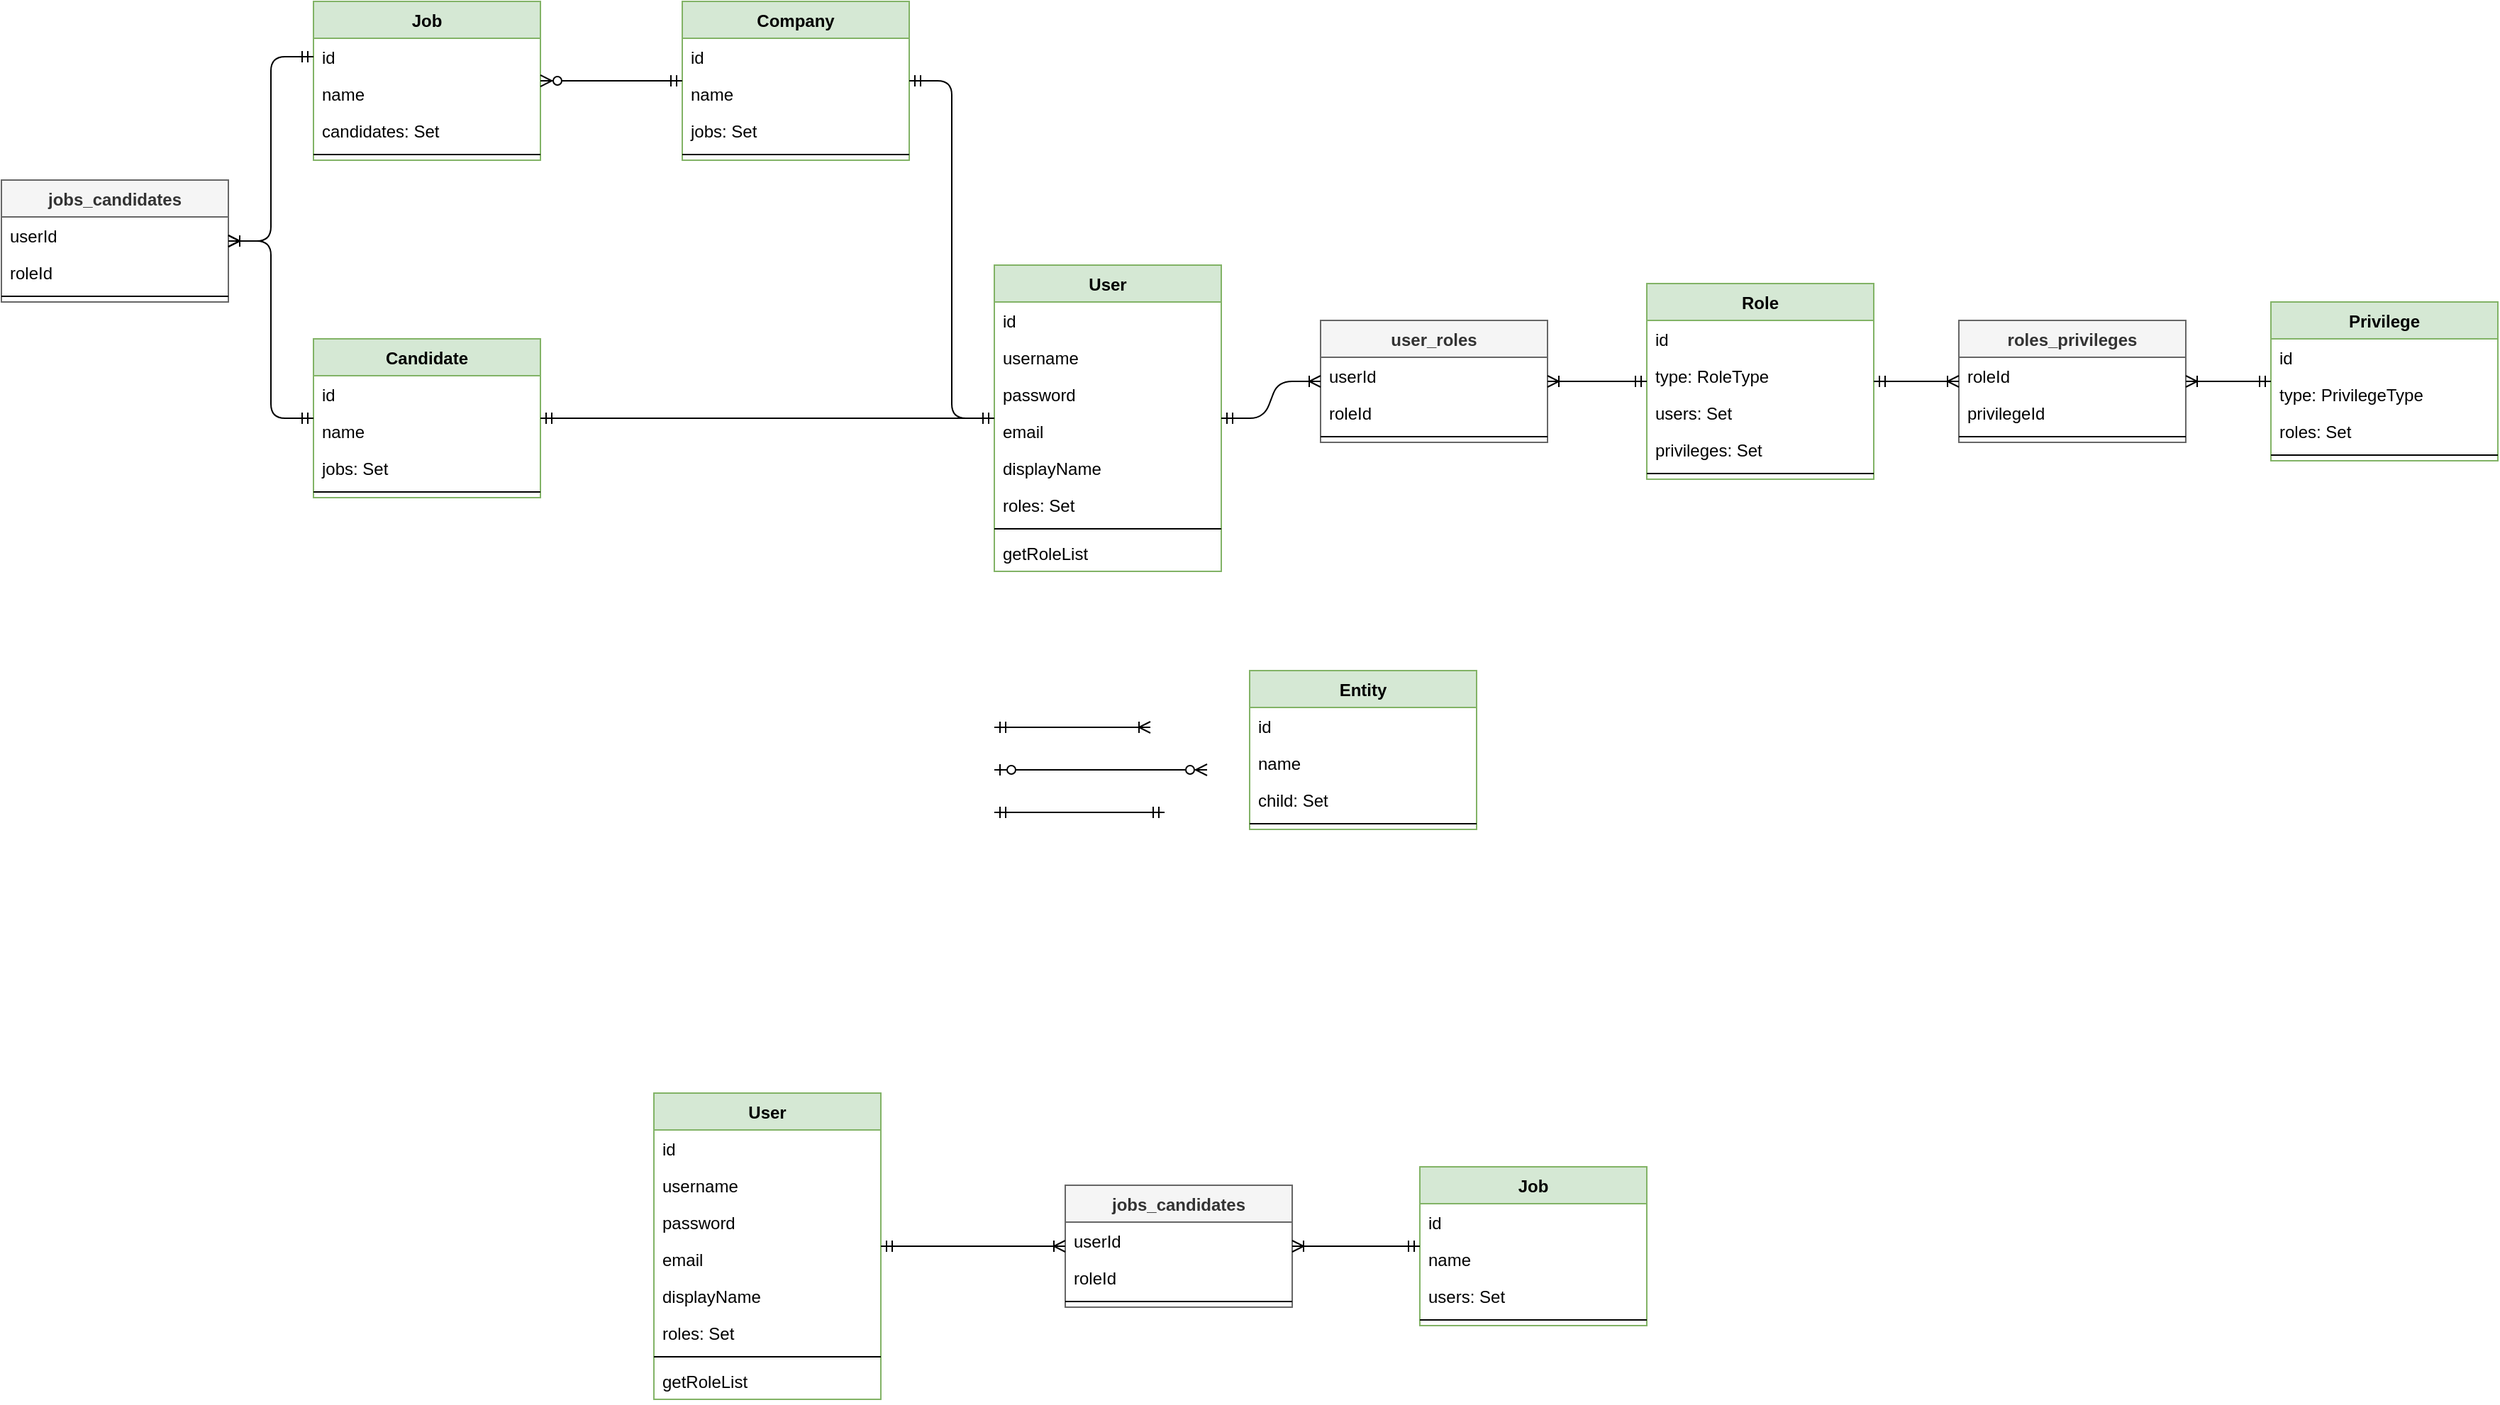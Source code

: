 <mxfile version="14.7.4" type="embed"><diagram id="i5EqHisbYSJkHFT17BLP" name="database model"><mxGraphModel dx="1260" dy="720" grid="1" gridSize="10" guides="1" tooltips="1" connect="1" arrows="1" fold="1" page="1" pageScale="1" pageWidth="850" pageHeight="1100" math="0" shadow="0"><root><mxCell id="dH9WCQ7nlKA_hNX_Mb0S-0"/><mxCell id="dH9WCQ7nlKA_hNX_Mb0S-1" parent="dH9WCQ7nlKA_hNX_Mb0S-0"/><mxCell id="dH9WCQ7nlKA_hNX_Mb0S-32" value="User" style="swimlane;fontStyle=1;align=center;verticalAlign=top;childLayout=stackLayout;horizontal=1;startSize=26;horizontalStack=0;resizeParent=1;resizeParentMax=0;resizeLast=0;collapsible=1;marginBottom=0;fillColor=#d5e8d4;strokeColor=#82b366;" parent="dH9WCQ7nlKA_hNX_Mb0S-1" vertex="1"><mxGeometry x="740" y="216" width="160" height="216" as="geometry"/></mxCell><mxCell id="dH9WCQ7nlKA_hNX_Mb0S-33" value="id" style="text;strokeColor=none;fillColor=none;align=left;verticalAlign=top;spacingLeft=4;spacingRight=4;overflow=hidden;rotatable=0;points=[[0,0.5],[1,0.5]];portConstraint=eastwest;" parent="dH9WCQ7nlKA_hNX_Mb0S-32" vertex="1"><mxGeometry y="26" width="160" height="26" as="geometry"/></mxCell><mxCell id="dH9WCQ7nlKA_hNX_Mb0S-34" value="username" style="text;strokeColor=none;fillColor=none;align=left;verticalAlign=top;spacingLeft=4;spacingRight=4;overflow=hidden;rotatable=0;points=[[0,0.5],[1,0.5]];portConstraint=eastwest;" parent="dH9WCQ7nlKA_hNX_Mb0S-32" vertex="1"><mxGeometry y="52" width="160" height="26" as="geometry"/></mxCell><mxCell id="dH9WCQ7nlKA_hNX_Mb0S-35" value="password" style="text;strokeColor=none;fillColor=none;align=left;verticalAlign=top;spacingLeft=4;spacingRight=4;overflow=hidden;rotatable=0;points=[[0,0.5],[1,0.5]];portConstraint=eastwest;" parent="dH9WCQ7nlKA_hNX_Mb0S-32" vertex="1"><mxGeometry y="78" width="160" height="26" as="geometry"/></mxCell><mxCell id="dH9WCQ7nlKA_hNX_Mb0S-36" value="email" style="text;strokeColor=none;fillColor=none;align=left;verticalAlign=top;spacingLeft=4;spacingRight=4;overflow=hidden;rotatable=0;points=[[0,0.5],[1,0.5]];portConstraint=eastwest;" parent="dH9WCQ7nlKA_hNX_Mb0S-32" vertex="1"><mxGeometry y="104" width="160" height="26" as="geometry"/></mxCell><mxCell id="dH9WCQ7nlKA_hNX_Mb0S-37" value="displayName" style="text;strokeColor=none;fillColor=none;align=left;verticalAlign=top;spacingLeft=4;spacingRight=4;overflow=hidden;rotatable=0;points=[[0,0.5],[1,0.5]];portConstraint=eastwest;" parent="dH9WCQ7nlKA_hNX_Mb0S-32" vertex="1"><mxGeometry y="130" width="160" height="26" as="geometry"/></mxCell><mxCell id="dH9WCQ7nlKA_hNX_Mb0S-38" value="roles: Set" style="text;strokeColor=none;fillColor=none;align=left;verticalAlign=top;spacingLeft=4;spacingRight=4;overflow=hidden;rotatable=0;points=[[0,0.5],[1,0.5]];portConstraint=eastwest;" parent="dH9WCQ7nlKA_hNX_Mb0S-32" vertex="1"><mxGeometry y="156" width="160" height="26" as="geometry"/></mxCell><mxCell id="dH9WCQ7nlKA_hNX_Mb0S-40" value="" style="line;strokeWidth=1;fillColor=none;align=left;verticalAlign=middle;spacingTop=-1;spacingLeft=3;spacingRight=3;rotatable=0;labelPosition=right;points=[];portConstraint=eastwest;" parent="dH9WCQ7nlKA_hNX_Mb0S-32" vertex="1"><mxGeometry y="182" width="160" height="8" as="geometry"/></mxCell><mxCell id="dH9WCQ7nlKA_hNX_Mb0S-41" value="getRoleList" style="text;strokeColor=none;fillColor=none;align=left;verticalAlign=top;spacingLeft=4;spacingRight=4;overflow=hidden;rotatable=0;points=[[0,0.5],[1,0.5]];portConstraint=eastwest;" parent="dH9WCQ7nlKA_hNX_Mb0S-32" vertex="1"><mxGeometry y="190" width="160" height="26" as="geometry"/></mxCell><mxCell id="dH9WCQ7nlKA_hNX_Mb0S-52" value="" style="edgeStyle=entityRelationEdgeStyle;fontSize=12;html=1;endArrow=ERzeroToMany;startArrow=ERzeroToOne;" parent="dH9WCQ7nlKA_hNX_Mb0S-1" edge="1"><mxGeometry width="100" height="100" relative="1" as="geometry"><mxPoint x="740" y="572" as="sourcePoint"/><mxPoint x="890" y="572" as="targetPoint"/></mxGeometry></mxCell><mxCell id="dH9WCQ7nlKA_hNX_Mb0S-55" value="Role" style="swimlane;fontStyle=1;align=center;verticalAlign=top;childLayout=stackLayout;horizontal=1;startSize=26;horizontalStack=0;resizeParent=1;resizeParentMax=0;resizeLast=0;collapsible=1;marginBottom=0;fillColor=#d5e8d4;strokeColor=#82b366;" parent="dH9WCQ7nlKA_hNX_Mb0S-1" vertex="1"><mxGeometry x="1200" y="229" width="160" height="138" as="geometry"/></mxCell><mxCell id="dH9WCQ7nlKA_hNX_Mb0S-56" value="id" style="text;strokeColor=none;fillColor=none;align=left;verticalAlign=top;spacingLeft=4;spacingRight=4;overflow=hidden;rotatable=0;points=[[0,0.5],[1,0.5]];portConstraint=eastwest;" parent="dH9WCQ7nlKA_hNX_Mb0S-55" vertex="1"><mxGeometry y="26" width="160" height="26" as="geometry"/></mxCell><mxCell id="dH9WCQ7nlKA_hNX_Mb0S-57" value="type: RoleType" style="text;strokeColor=none;fillColor=none;align=left;verticalAlign=top;spacingLeft=4;spacingRight=4;overflow=hidden;rotatable=0;points=[[0,0.5],[1,0.5]];portConstraint=eastwest;" parent="dH9WCQ7nlKA_hNX_Mb0S-55" vertex="1"><mxGeometry y="52" width="160" height="26" as="geometry"/></mxCell><mxCell id="dH9WCQ7nlKA_hNX_Mb0S-58" value="users: Set" style="text;strokeColor=none;fillColor=none;align=left;verticalAlign=top;spacingLeft=4;spacingRight=4;overflow=hidden;rotatable=0;points=[[0,0.5],[1,0.5]];portConstraint=eastwest;" parent="dH9WCQ7nlKA_hNX_Mb0S-55" vertex="1"><mxGeometry y="78" width="160" height="26" as="geometry"/></mxCell><mxCell id="dH9WCQ7nlKA_hNX_Mb0S-59" value="privileges: Set" style="text;strokeColor=none;fillColor=none;align=left;verticalAlign=top;spacingLeft=4;spacingRight=4;overflow=hidden;rotatable=0;points=[[0,0.5],[1,0.5]];portConstraint=eastwest;" parent="dH9WCQ7nlKA_hNX_Mb0S-55" vertex="1"><mxGeometry y="104" width="160" height="26" as="geometry"/></mxCell><mxCell id="dH9WCQ7nlKA_hNX_Mb0S-60" value="" style="line;strokeWidth=1;fillColor=none;align=left;verticalAlign=middle;spacingTop=-1;spacingLeft=3;spacingRight=3;rotatable=0;labelPosition=right;points=[];portConstraint=eastwest;" parent="dH9WCQ7nlKA_hNX_Mb0S-55" vertex="1"><mxGeometry y="130" width="160" height="8" as="geometry"/></mxCell><mxCell id="dH9WCQ7nlKA_hNX_Mb0S-61" value="Privilege" style="swimlane;fontStyle=1;align=center;verticalAlign=top;childLayout=stackLayout;horizontal=1;startSize=26;horizontalStack=0;resizeParent=1;resizeParentMax=0;resizeLast=0;collapsible=1;marginBottom=0;fillColor=#d5e8d4;strokeColor=#82b366;" parent="dH9WCQ7nlKA_hNX_Mb0S-1" vertex="1"><mxGeometry x="1640" y="242" width="160" height="112" as="geometry"/></mxCell><mxCell id="dH9WCQ7nlKA_hNX_Mb0S-62" value="id" style="text;strokeColor=none;fillColor=none;align=left;verticalAlign=top;spacingLeft=4;spacingRight=4;overflow=hidden;rotatable=0;points=[[0,0.5],[1,0.5]];portConstraint=eastwest;" parent="dH9WCQ7nlKA_hNX_Mb0S-61" vertex="1"><mxGeometry y="26" width="160" height="26" as="geometry"/></mxCell><mxCell id="dH9WCQ7nlKA_hNX_Mb0S-63" value="type: PrivilegeType" style="text;strokeColor=none;fillColor=none;align=left;verticalAlign=top;spacingLeft=4;spacingRight=4;overflow=hidden;rotatable=0;points=[[0,0.5],[1,0.5]];portConstraint=eastwest;" parent="dH9WCQ7nlKA_hNX_Mb0S-61" vertex="1"><mxGeometry y="52" width="160" height="26" as="geometry"/></mxCell><mxCell id="dH9WCQ7nlKA_hNX_Mb0S-64" value="roles: Set" style="text;strokeColor=none;fillColor=none;align=left;verticalAlign=top;spacingLeft=4;spacingRight=4;overflow=hidden;rotatable=0;points=[[0,0.5],[1,0.5]];portConstraint=eastwest;" parent="dH9WCQ7nlKA_hNX_Mb0S-61" vertex="1"><mxGeometry y="78" width="160" height="26" as="geometry"/></mxCell><mxCell id="dH9WCQ7nlKA_hNX_Mb0S-65" value="" style="line;strokeWidth=1;fillColor=none;align=left;verticalAlign=middle;spacingTop=-1;spacingLeft=3;spacingRight=3;rotatable=0;labelPosition=right;points=[];portConstraint=eastwest;" parent="dH9WCQ7nlKA_hNX_Mb0S-61" vertex="1"><mxGeometry y="104" width="160" height="8" as="geometry"/></mxCell><mxCell id="dH9WCQ7nlKA_hNX_Mb0S-66" value="roles_privileges" style="swimlane;fontStyle=1;align=center;verticalAlign=top;childLayout=stackLayout;horizontal=1;startSize=26;horizontalStack=0;resizeParent=1;resizeParentMax=0;resizeLast=0;collapsible=1;marginBottom=0;fillColor=#f5f5f5;strokeColor=#666666;fontColor=#333333;" parent="dH9WCQ7nlKA_hNX_Mb0S-1" vertex="1"><mxGeometry x="1420" y="255" width="160" height="86" as="geometry"/></mxCell><mxCell id="dH9WCQ7nlKA_hNX_Mb0S-67" value="roleId" style="text;strokeColor=none;fillColor=none;align=left;verticalAlign=top;spacingLeft=4;spacingRight=4;overflow=hidden;rotatable=0;points=[[0,0.5],[1,0.5]];portConstraint=eastwest;" parent="dH9WCQ7nlKA_hNX_Mb0S-66" vertex="1"><mxGeometry y="26" width="160" height="26" as="geometry"/></mxCell><mxCell id="dH9WCQ7nlKA_hNX_Mb0S-68" value="privilegeId" style="text;strokeColor=none;fillColor=none;align=left;verticalAlign=top;spacingLeft=4;spacingRight=4;overflow=hidden;rotatable=0;points=[[0,0.5],[1,0.5]];portConstraint=eastwest;" parent="dH9WCQ7nlKA_hNX_Mb0S-66" vertex="1"><mxGeometry y="52" width="160" height="26" as="geometry"/></mxCell><mxCell id="dH9WCQ7nlKA_hNX_Mb0S-69" value="" style="line;strokeWidth=1;fillColor=none;align=left;verticalAlign=middle;spacingTop=-1;spacingLeft=3;spacingRight=3;rotatable=0;labelPosition=right;points=[];portConstraint=eastwest;" parent="dH9WCQ7nlKA_hNX_Mb0S-66" vertex="1"><mxGeometry y="78" width="160" height="8" as="geometry"/></mxCell><mxCell id="dH9WCQ7nlKA_hNX_Mb0S-70" value="user_roles" style="swimlane;fontStyle=1;align=center;verticalAlign=top;childLayout=stackLayout;horizontal=1;startSize=26;horizontalStack=0;resizeParent=1;resizeParentMax=0;resizeLast=0;collapsible=1;marginBottom=0;fillColor=#f5f5f5;strokeColor=#666666;fontColor=#333333;" parent="dH9WCQ7nlKA_hNX_Mb0S-1" vertex="1"><mxGeometry x="970" y="255" width="160" height="86" as="geometry"/></mxCell><mxCell id="dH9WCQ7nlKA_hNX_Mb0S-71" value="userId" style="text;strokeColor=none;fillColor=none;align=left;verticalAlign=top;spacingLeft=4;spacingRight=4;overflow=hidden;rotatable=0;points=[[0,0.5],[1,0.5]];portConstraint=eastwest;" parent="dH9WCQ7nlKA_hNX_Mb0S-70" vertex="1"><mxGeometry y="26" width="160" height="26" as="geometry"/></mxCell><mxCell id="dH9WCQ7nlKA_hNX_Mb0S-72" value="roleId" style="text;strokeColor=none;fillColor=none;align=left;verticalAlign=top;spacingLeft=4;spacingRight=4;overflow=hidden;rotatable=0;points=[[0,0.5],[1,0.5]];portConstraint=eastwest;" parent="dH9WCQ7nlKA_hNX_Mb0S-70" vertex="1"><mxGeometry y="52" width="160" height="26" as="geometry"/></mxCell><mxCell id="dH9WCQ7nlKA_hNX_Mb0S-73" value="" style="line;strokeWidth=1;fillColor=none;align=left;verticalAlign=middle;spacingTop=-1;spacingLeft=3;spacingRight=3;rotatable=0;labelPosition=right;points=[];portConstraint=eastwest;" parent="dH9WCQ7nlKA_hNX_Mb0S-70" vertex="1"><mxGeometry y="78" width="160" height="8" as="geometry"/></mxCell><mxCell id="dH9WCQ7nlKA_hNX_Mb0S-74" value="" style="edgeStyle=entityRelationEdgeStyle;fontSize=12;html=1;endArrow=ERoneToMany;startArrow=ERmandOne;" parent="dH9WCQ7nlKA_hNX_Mb0S-1" source="dH9WCQ7nlKA_hNX_Mb0S-32" target="dH9WCQ7nlKA_hNX_Mb0S-70" edge="1"><mxGeometry width="100" height="100" relative="1" as="geometry"><mxPoint x="990" y="382" as="sourcePoint"/><mxPoint x="1090" y="382" as="targetPoint"/></mxGeometry></mxCell><mxCell id="dH9WCQ7nlKA_hNX_Mb0S-75" value="" style="edgeStyle=entityRelationEdgeStyle;fontSize=12;html=1;endArrow=ERoneToMany;startArrow=ERmandOne;" parent="dH9WCQ7nlKA_hNX_Mb0S-1" source="dH9WCQ7nlKA_hNX_Mb0S-55" target="dH9WCQ7nlKA_hNX_Mb0S-70" edge="1"><mxGeometry width="100" height="100" relative="1" as="geometry"><mxPoint x="1170" y="352" as="sourcePoint"/><mxPoint x="1130" y="445" as="targetPoint"/></mxGeometry></mxCell><mxCell id="dH9WCQ7nlKA_hNX_Mb0S-76" value="" style="edgeStyle=entityRelationEdgeStyle;fontSize=12;html=1;endArrow=ERoneToMany;startArrow=ERmandOne;" parent="dH9WCQ7nlKA_hNX_Mb0S-1" source="dH9WCQ7nlKA_hNX_Mb0S-55" target="dH9WCQ7nlKA_hNX_Mb0S-66" edge="1"><mxGeometry width="100" height="100" relative="1" as="geometry"><mxPoint x="1290" y="481.0" as="sourcePoint"/><mxPoint x="1360" y="442" as="targetPoint"/></mxGeometry></mxCell><mxCell id="dH9WCQ7nlKA_hNX_Mb0S-77" value="" style="edgeStyle=entityRelationEdgeStyle;fontSize=12;html=1;endArrow=ERoneToMany;startArrow=ERmandOne;" parent="dH9WCQ7nlKA_hNX_Mb0S-1" source="dH9WCQ7nlKA_hNX_Mb0S-61" target="dH9WCQ7nlKA_hNX_Mb0S-66" edge="1"><mxGeometry width="100" height="100" relative="1" as="geometry"><mxPoint x="1630" y="562.0" as="sourcePoint"/><mxPoint x="1520" y="562" as="targetPoint"/></mxGeometry></mxCell><mxCell id="dH9WCQ7nlKA_hNX_Mb0S-78" value="" style="edgeStyle=entityRelationEdgeStyle;fontSize=12;html=1;endArrow=ERoneToMany;startArrow=ERmandOne;" parent="dH9WCQ7nlKA_hNX_Mb0S-1" edge="1"><mxGeometry width="100" height="100" relative="1" as="geometry"><mxPoint x="740" y="542" as="sourcePoint"/><mxPoint x="850" y="542" as="targetPoint"/></mxGeometry></mxCell><mxCell id="dH9WCQ7nlKA_hNX_Mb0S-79" value="Job" style="swimlane;fontStyle=1;align=center;verticalAlign=top;childLayout=stackLayout;horizontal=1;startSize=26;horizontalStack=0;resizeParent=1;resizeParentMax=0;resizeLast=0;collapsible=1;marginBottom=0;fillColor=#d5e8d4;strokeColor=#82b366;" parent="dH9WCQ7nlKA_hNX_Mb0S-1" vertex="1"><mxGeometry x="260" y="30" width="160" height="112" as="geometry"/></mxCell><mxCell id="dH9WCQ7nlKA_hNX_Mb0S-80" value="id" style="text;strokeColor=none;fillColor=none;align=left;verticalAlign=top;spacingLeft=4;spacingRight=4;overflow=hidden;rotatable=0;points=[[0,0.5],[1,0.5]];portConstraint=eastwest;" parent="dH9WCQ7nlKA_hNX_Mb0S-79" vertex="1"><mxGeometry y="26" width="160" height="26" as="geometry"/></mxCell><mxCell id="dH9WCQ7nlKA_hNX_Mb0S-84" value="name" style="text;strokeColor=none;fillColor=none;align=left;verticalAlign=top;spacingLeft=4;spacingRight=4;overflow=hidden;rotatable=0;points=[[0,0.5],[1,0.5]];portConstraint=eastwest;" parent="dH9WCQ7nlKA_hNX_Mb0S-79" vertex="1"><mxGeometry y="52" width="160" height="26" as="geometry"/></mxCell><mxCell id="dH9WCQ7nlKA_hNX_Mb0S-85" value="candidates: Set" style="text;strokeColor=none;fillColor=none;align=left;verticalAlign=top;spacingLeft=4;spacingRight=4;overflow=hidden;rotatable=0;points=[[0,0.5],[1,0.5]];portConstraint=eastwest;" parent="dH9WCQ7nlKA_hNX_Mb0S-79" vertex="1"><mxGeometry y="78" width="160" height="26" as="geometry"/></mxCell><mxCell id="dH9WCQ7nlKA_hNX_Mb0S-87" value="" style="line;strokeWidth=1;fillColor=none;align=left;verticalAlign=middle;spacingTop=-1;spacingLeft=3;spacingRight=3;rotatable=0;labelPosition=right;points=[];portConstraint=eastwest;" parent="dH9WCQ7nlKA_hNX_Mb0S-79" vertex="1"><mxGeometry y="104" width="160" height="8" as="geometry"/></mxCell><mxCell id="dH9WCQ7nlKA_hNX_Mb0S-89" value="Entity" style="swimlane;fontStyle=1;align=center;verticalAlign=top;childLayout=stackLayout;horizontal=1;startSize=26;horizontalStack=0;resizeParent=1;resizeParentMax=0;resizeLast=0;collapsible=1;marginBottom=0;fillColor=#d5e8d4;strokeColor=#82b366;" parent="dH9WCQ7nlKA_hNX_Mb0S-1" vertex="1"><mxGeometry x="920" y="502" width="160" height="112" as="geometry"/></mxCell><mxCell id="dH9WCQ7nlKA_hNX_Mb0S-90" value="id" style="text;strokeColor=none;fillColor=none;align=left;verticalAlign=top;spacingLeft=4;spacingRight=4;overflow=hidden;rotatable=0;points=[[0,0.5],[1,0.5]];portConstraint=eastwest;" parent="dH9WCQ7nlKA_hNX_Mb0S-89" vertex="1"><mxGeometry y="26" width="160" height="26" as="geometry"/></mxCell><mxCell id="dH9WCQ7nlKA_hNX_Mb0S-91" value="name" style="text;strokeColor=none;fillColor=none;align=left;verticalAlign=top;spacingLeft=4;spacingRight=4;overflow=hidden;rotatable=0;points=[[0,0.5],[1,0.5]];portConstraint=eastwest;" parent="dH9WCQ7nlKA_hNX_Mb0S-89" vertex="1"><mxGeometry y="52" width="160" height="26" as="geometry"/></mxCell><mxCell id="dH9WCQ7nlKA_hNX_Mb0S-92" value="child: Set" style="text;strokeColor=none;fillColor=none;align=left;verticalAlign=top;spacingLeft=4;spacingRight=4;overflow=hidden;rotatable=0;points=[[0,0.5],[1,0.5]];portConstraint=eastwest;" parent="dH9WCQ7nlKA_hNX_Mb0S-89" vertex="1"><mxGeometry y="78" width="160" height="26" as="geometry"/></mxCell><mxCell id="dH9WCQ7nlKA_hNX_Mb0S-93" value="" style="line;strokeWidth=1;fillColor=none;align=left;verticalAlign=middle;spacingTop=-1;spacingLeft=3;spacingRight=3;rotatable=0;labelPosition=right;points=[];portConstraint=eastwest;" parent="dH9WCQ7nlKA_hNX_Mb0S-89" vertex="1"><mxGeometry y="104" width="160" height="8" as="geometry"/></mxCell><mxCell id="dH9WCQ7nlKA_hNX_Mb0S-94" value="Candidate" style="swimlane;fontStyle=1;align=center;verticalAlign=top;childLayout=stackLayout;horizontal=1;startSize=26;horizontalStack=0;resizeParent=1;resizeParentMax=0;resizeLast=0;collapsible=1;marginBottom=0;fillColor=#d5e8d4;strokeColor=#82b366;" parent="dH9WCQ7nlKA_hNX_Mb0S-1" vertex="1"><mxGeometry x="260" y="268" width="160" height="112" as="geometry"/></mxCell><mxCell id="dH9WCQ7nlKA_hNX_Mb0S-95" value="id" style="text;strokeColor=none;fillColor=none;align=left;verticalAlign=top;spacingLeft=4;spacingRight=4;overflow=hidden;rotatable=0;points=[[0,0.5],[1,0.5]];portConstraint=eastwest;" parent="dH9WCQ7nlKA_hNX_Mb0S-94" vertex="1"><mxGeometry y="26" width="160" height="26" as="geometry"/></mxCell><mxCell id="dH9WCQ7nlKA_hNX_Mb0S-96" value="name" style="text;strokeColor=none;fillColor=none;align=left;verticalAlign=top;spacingLeft=4;spacingRight=4;overflow=hidden;rotatable=0;points=[[0,0.5],[1,0.5]];portConstraint=eastwest;" parent="dH9WCQ7nlKA_hNX_Mb0S-94" vertex="1"><mxGeometry y="52" width="160" height="26" as="geometry"/></mxCell><mxCell id="dH9WCQ7nlKA_hNX_Mb0S-97" value="jobs: Set" style="text;strokeColor=none;fillColor=none;align=left;verticalAlign=top;spacingLeft=4;spacingRight=4;overflow=hidden;rotatable=0;points=[[0,0.5],[1,0.5]];portConstraint=eastwest;" parent="dH9WCQ7nlKA_hNX_Mb0S-94" vertex="1"><mxGeometry y="78" width="160" height="26" as="geometry"/></mxCell><mxCell id="dH9WCQ7nlKA_hNX_Mb0S-98" value="" style="line;strokeWidth=1;fillColor=none;align=left;verticalAlign=middle;spacingTop=-1;spacingLeft=3;spacingRight=3;rotatable=0;labelPosition=right;points=[];portConstraint=eastwest;" parent="dH9WCQ7nlKA_hNX_Mb0S-94" vertex="1"><mxGeometry y="104" width="160" height="8" as="geometry"/></mxCell><mxCell id="dH9WCQ7nlKA_hNX_Mb0S-99" value="Company" style="swimlane;fontStyle=1;align=center;verticalAlign=top;childLayout=stackLayout;horizontal=1;startSize=26;horizontalStack=0;resizeParent=1;resizeParentMax=0;resizeLast=0;collapsible=1;marginBottom=0;fillColor=#d5e8d4;strokeColor=#82b366;" parent="dH9WCQ7nlKA_hNX_Mb0S-1" vertex="1"><mxGeometry x="520" y="30" width="160" height="112" as="geometry"/></mxCell><mxCell id="dH9WCQ7nlKA_hNX_Mb0S-100" value="id" style="text;strokeColor=none;fillColor=none;align=left;verticalAlign=top;spacingLeft=4;spacingRight=4;overflow=hidden;rotatable=0;points=[[0,0.5],[1,0.5]];portConstraint=eastwest;" parent="dH9WCQ7nlKA_hNX_Mb0S-99" vertex="1"><mxGeometry y="26" width="160" height="26" as="geometry"/></mxCell><mxCell id="dH9WCQ7nlKA_hNX_Mb0S-101" value="name" style="text;strokeColor=none;fillColor=none;align=left;verticalAlign=top;spacingLeft=4;spacingRight=4;overflow=hidden;rotatable=0;points=[[0,0.5],[1,0.5]];portConstraint=eastwest;" parent="dH9WCQ7nlKA_hNX_Mb0S-99" vertex="1"><mxGeometry y="52" width="160" height="26" as="geometry"/></mxCell><mxCell id="dH9WCQ7nlKA_hNX_Mb0S-102" value="jobs: Set" style="text;strokeColor=none;fillColor=none;align=left;verticalAlign=top;spacingLeft=4;spacingRight=4;overflow=hidden;rotatable=0;points=[[0,0.5],[1,0.5]];portConstraint=eastwest;" parent="dH9WCQ7nlKA_hNX_Mb0S-99" vertex="1"><mxGeometry y="78" width="160" height="26" as="geometry"/></mxCell><mxCell id="dH9WCQ7nlKA_hNX_Mb0S-103" value="" style="line;strokeWidth=1;fillColor=none;align=left;verticalAlign=middle;spacingTop=-1;spacingLeft=3;spacingRight=3;rotatable=0;labelPosition=right;points=[];portConstraint=eastwest;" parent="dH9WCQ7nlKA_hNX_Mb0S-99" vertex="1"><mxGeometry y="104" width="160" height="8" as="geometry"/></mxCell><mxCell id="dH9WCQ7nlKA_hNX_Mb0S-104" value="" style="edgeStyle=entityRelationEdgeStyle;fontSize=12;html=1;endArrow=ERzeroToMany;startArrow=ERmandOne;" parent="dH9WCQ7nlKA_hNX_Mb0S-1" source="dH9WCQ7nlKA_hNX_Mb0S-99" target="dH9WCQ7nlKA_hNX_Mb0S-79" edge="1"><mxGeometry width="100" height="100" relative="1" as="geometry"><mxPoint x="585" y="370" as="sourcePoint"/><mxPoint x="715" y="370" as="targetPoint"/></mxGeometry></mxCell><mxCell id="dH9WCQ7nlKA_hNX_Mb0S-105" value="jobs_candidates" style="swimlane;fontStyle=1;align=center;verticalAlign=top;childLayout=stackLayout;horizontal=1;startSize=26;horizontalStack=0;resizeParent=1;resizeParentMax=0;resizeLast=0;collapsible=1;marginBottom=0;fillColor=#f5f5f5;strokeColor=#666666;fontColor=#333333;" parent="dH9WCQ7nlKA_hNX_Mb0S-1" vertex="1"><mxGeometry x="40" y="156" width="160" height="86" as="geometry"/></mxCell><mxCell id="dH9WCQ7nlKA_hNX_Mb0S-106" value="userId" style="text;strokeColor=none;fillColor=none;align=left;verticalAlign=top;spacingLeft=4;spacingRight=4;overflow=hidden;rotatable=0;points=[[0,0.5],[1,0.5]];portConstraint=eastwest;" parent="dH9WCQ7nlKA_hNX_Mb0S-105" vertex="1"><mxGeometry y="26" width="160" height="26" as="geometry"/></mxCell><mxCell id="dH9WCQ7nlKA_hNX_Mb0S-107" value="roleId" style="text;strokeColor=none;fillColor=none;align=left;verticalAlign=top;spacingLeft=4;spacingRight=4;overflow=hidden;rotatable=0;points=[[0,0.5],[1,0.5]];portConstraint=eastwest;" parent="dH9WCQ7nlKA_hNX_Mb0S-105" vertex="1"><mxGeometry y="52" width="160" height="26" as="geometry"/></mxCell><mxCell id="dH9WCQ7nlKA_hNX_Mb0S-108" value="" style="line;strokeWidth=1;fillColor=none;align=left;verticalAlign=middle;spacingTop=-1;spacingLeft=3;spacingRight=3;rotatable=0;labelPosition=right;points=[];portConstraint=eastwest;" parent="dH9WCQ7nlKA_hNX_Mb0S-105" vertex="1"><mxGeometry y="78" width="160" height="8" as="geometry"/></mxCell><mxCell id="dH9WCQ7nlKA_hNX_Mb0S-110" value="" style="edgeStyle=entityRelationEdgeStyle;fontSize=12;html=1;endArrow=ERoneToMany;startArrow=ERmandOne;exitX=0;exitY=0.5;exitDx=0;exitDy=0;" parent="dH9WCQ7nlKA_hNX_Mb0S-1" source="dH9WCQ7nlKA_hNX_Mb0S-80" target="dH9WCQ7nlKA_hNX_Mb0S-105" edge="1"><mxGeometry width="100" height="100" relative="1" as="geometry"><mxPoint x="-90" y="95" as="sourcePoint"/><mxPoint x="780" y="410" as="targetPoint"/></mxGeometry></mxCell><mxCell id="dH9WCQ7nlKA_hNX_Mb0S-111" value="" style="edgeStyle=entityRelationEdgeStyle;fontSize=12;html=1;endArrow=ERoneToMany;startArrow=ERmandOne;" parent="dH9WCQ7nlKA_hNX_Mb0S-1" source="dH9WCQ7nlKA_hNX_Mb0S-94" target="dH9WCQ7nlKA_hNX_Mb0S-105" edge="1"><mxGeometry width="100" height="100" relative="1" as="geometry"><mxPoint x="500" y="440" as="sourcePoint"/><mxPoint x="500" y="571" as="targetPoint"/></mxGeometry></mxCell><mxCell id="dH9WCQ7nlKA_hNX_Mb0S-112" value="" style="edgeStyle=entityRelationEdgeStyle;fontSize=12;html=1;endArrow=ERmandOne;startArrow=ERmandOne;" parent="dH9WCQ7nlKA_hNX_Mb0S-1" edge="1"><mxGeometry width="100" height="100" relative="1" as="geometry"><mxPoint x="740" y="602" as="sourcePoint"/><mxPoint x="860" y="602" as="targetPoint"/></mxGeometry></mxCell><mxCell id="dH9WCQ7nlKA_hNX_Mb0S-113" value="" style="edgeStyle=entityRelationEdgeStyle;fontSize=12;html=1;endArrow=ERmandOne;startArrow=ERmandOne;" parent="dH9WCQ7nlKA_hNX_Mb0S-1" source="dH9WCQ7nlKA_hNX_Mb0S-94" target="dH9WCQ7nlKA_hNX_Mb0S-32" edge="1"><mxGeometry width="100" height="100" relative="1" as="geometry"><mxPoint x="400" y="592" as="sourcePoint"/><mxPoint x="520" y="592" as="targetPoint"/></mxGeometry></mxCell><mxCell id="0" value="" style="edgeStyle=entityRelationEdgeStyle;fontSize=12;html=1;endArrow=ERmandOne;startArrow=ERmandOne;" parent="dH9WCQ7nlKA_hNX_Mb0S-1" source="dH9WCQ7nlKA_hNX_Mb0S-99" target="dH9WCQ7nlKA_hNX_Mb0S-32" edge="1"><mxGeometry width="100" height="100" relative="1" as="geometry"><mxPoint x="650" y="60" as="sourcePoint"/><mxPoint x="760" y="125" as="targetPoint"/></mxGeometry></mxCell><mxCell id="1" value="User" style="swimlane;fontStyle=1;align=center;verticalAlign=top;childLayout=stackLayout;horizontal=1;startSize=26;horizontalStack=0;resizeParent=1;resizeParentMax=0;resizeLast=0;collapsible=1;marginBottom=0;fillColor=#d5e8d4;strokeColor=#82b366;" parent="dH9WCQ7nlKA_hNX_Mb0S-1" vertex="1"><mxGeometry x="500" y="800" width="160" height="216" as="geometry"/></mxCell><mxCell id="2" value="id" style="text;strokeColor=none;fillColor=none;align=left;verticalAlign=top;spacingLeft=4;spacingRight=4;overflow=hidden;rotatable=0;points=[[0,0.5],[1,0.5]];portConstraint=eastwest;" parent="1" vertex="1"><mxGeometry y="26" width="160" height="26" as="geometry"/></mxCell><mxCell id="3" value="username" style="text;strokeColor=none;fillColor=none;align=left;verticalAlign=top;spacingLeft=4;spacingRight=4;overflow=hidden;rotatable=0;points=[[0,0.5],[1,0.5]];portConstraint=eastwest;" parent="1" vertex="1"><mxGeometry y="52" width="160" height="26" as="geometry"/></mxCell><mxCell id="4" value="password" style="text;strokeColor=none;fillColor=none;align=left;verticalAlign=top;spacingLeft=4;spacingRight=4;overflow=hidden;rotatable=0;points=[[0,0.5],[1,0.5]];portConstraint=eastwest;" parent="1" vertex="1"><mxGeometry y="78" width="160" height="26" as="geometry"/></mxCell><mxCell id="5" value="email" style="text;strokeColor=none;fillColor=none;align=left;verticalAlign=top;spacingLeft=4;spacingRight=4;overflow=hidden;rotatable=0;points=[[0,0.5],[1,0.5]];portConstraint=eastwest;" parent="1" vertex="1"><mxGeometry y="104" width="160" height="26" as="geometry"/></mxCell><mxCell id="6" value="displayName" style="text;strokeColor=none;fillColor=none;align=left;verticalAlign=top;spacingLeft=4;spacingRight=4;overflow=hidden;rotatable=0;points=[[0,0.5],[1,0.5]];portConstraint=eastwest;" parent="1" vertex="1"><mxGeometry y="130" width="160" height="26" as="geometry"/></mxCell><mxCell id="7" value="roles: Set" style="text;strokeColor=none;fillColor=none;align=left;verticalAlign=top;spacingLeft=4;spacingRight=4;overflow=hidden;rotatable=0;points=[[0,0.5],[1,0.5]];portConstraint=eastwest;" parent="1" vertex="1"><mxGeometry y="156" width="160" height="26" as="geometry"/></mxCell><mxCell id="9" value="" style="line;strokeWidth=1;fillColor=none;align=left;verticalAlign=middle;spacingTop=-1;spacingLeft=3;spacingRight=3;rotatable=0;labelPosition=right;points=[];portConstraint=eastwest;" parent="1" vertex="1"><mxGeometry y="182" width="160" height="8" as="geometry"/></mxCell><mxCell id="10" value="getRoleList" style="text;strokeColor=none;fillColor=none;align=left;verticalAlign=top;spacingLeft=4;spacingRight=4;overflow=hidden;rotatable=0;points=[[0,0.5],[1,0.5]];portConstraint=eastwest;" parent="1" vertex="1"><mxGeometry y="190" width="160" height="26" as="geometry"/></mxCell><mxCell id="11" value="Job" style="swimlane;fontStyle=1;align=center;verticalAlign=top;childLayout=stackLayout;horizontal=1;startSize=26;horizontalStack=0;resizeParent=1;resizeParentMax=0;resizeLast=0;collapsible=1;marginBottom=0;fillColor=#d5e8d4;strokeColor=#82b366;" parent="dH9WCQ7nlKA_hNX_Mb0S-1" vertex="1"><mxGeometry x="1040" y="852" width="160" height="112" as="geometry"/></mxCell><mxCell id="12" value="id" style="text;strokeColor=none;fillColor=none;align=left;verticalAlign=top;spacingLeft=4;spacingRight=4;overflow=hidden;rotatable=0;points=[[0,0.5],[1,0.5]];portConstraint=eastwest;" parent="11" vertex="1"><mxGeometry y="26" width="160" height="26" as="geometry"/></mxCell><mxCell id="13" value="name" style="text;strokeColor=none;fillColor=none;align=left;verticalAlign=top;spacingLeft=4;spacingRight=4;overflow=hidden;rotatable=0;points=[[0,0.5],[1,0.5]];portConstraint=eastwest;" parent="11" vertex="1"><mxGeometry y="52" width="160" height="26" as="geometry"/></mxCell><mxCell id="14" value="users: Set" style="text;strokeColor=none;fillColor=none;align=left;verticalAlign=top;spacingLeft=4;spacingRight=4;overflow=hidden;rotatable=0;points=[[0,0.5],[1,0.5]];portConstraint=eastwest;" parent="11" vertex="1"><mxGeometry y="78" width="160" height="26" as="geometry"/></mxCell><mxCell id="15" value="" style="line;strokeWidth=1;fillColor=none;align=left;verticalAlign=middle;spacingTop=-1;spacingLeft=3;spacingRight=3;rotatable=0;labelPosition=right;points=[];portConstraint=eastwest;" parent="11" vertex="1"><mxGeometry y="104" width="160" height="8" as="geometry"/></mxCell><mxCell id="17" value="jobs_candidates" style="swimlane;fontStyle=1;align=center;verticalAlign=top;childLayout=stackLayout;horizontal=1;startSize=26;horizontalStack=0;resizeParent=1;resizeParentMax=0;resizeLast=0;collapsible=1;marginBottom=0;fillColor=#f5f5f5;strokeColor=#666666;fontColor=#333333;" parent="dH9WCQ7nlKA_hNX_Mb0S-1" vertex="1"><mxGeometry x="790" y="865" width="160" height="86" as="geometry"/></mxCell><mxCell id="18" value="userId" style="text;strokeColor=none;fillColor=none;align=left;verticalAlign=top;spacingLeft=4;spacingRight=4;overflow=hidden;rotatable=0;points=[[0,0.5],[1,0.5]];portConstraint=eastwest;" parent="17" vertex="1"><mxGeometry y="26" width="160" height="26" as="geometry"/></mxCell><mxCell id="19" value="roleId" style="text;strokeColor=none;fillColor=none;align=left;verticalAlign=top;spacingLeft=4;spacingRight=4;overflow=hidden;rotatable=0;points=[[0,0.5],[1,0.5]];portConstraint=eastwest;" parent="17" vertex="1"><mxGeometry y="52" width="160" height="26" as="geometry"/></mxCell><mxCell id="20" value="" style="line;strokeWidth=1;fillColor=none;align=left;verticalAlign=middle;spacingTop=-1;spacingLeft=3;spacingRight=3;rotatable=0;labelPosition=right;points=[];portConstraint=eastwest;" parent="17" vertex="1"><mxGeometry y="78" width="160" height="8" as="geometry"/></mxCell><mxCell id="21" value="" style="edgeStyle=entityRelationEdgeStyle;fontSize=12;html=1;endArrow=ERoneToMany;startArrow=ERmandOne;" parent="dH9WCQ7nlKA_hNX_Mb0S-1" source="1" target="17" edge="1"><mxGeometry width="100" height="100" relative="1" as="geometry"><mxPoint x="680" y="947.0" as="sourcePoint"/><mxPoint x="750" y="921.0" as="targetPoint"/></mxGeometry></mxCell><mxCell id="24" value="" style="edgeStyle=entityRelationEdgeStyle;fontSize=12;html=1;endArrow=ERoneToMany;startArrow=ERmandOne;" parent="dH9WCQ7nlKA_hNX_Mb0S-1" source="11" target="17" edge="1"><mxGeometry width="100" height="100" relative="1" as="geometry"><mxPoint x="950" y="710" as="sourcePoint"/><mxPoint x="1060" y="710" as="targetPoint"/></mxGeometry></mxCell></root></mxGraphModel></diagram></mxfile>